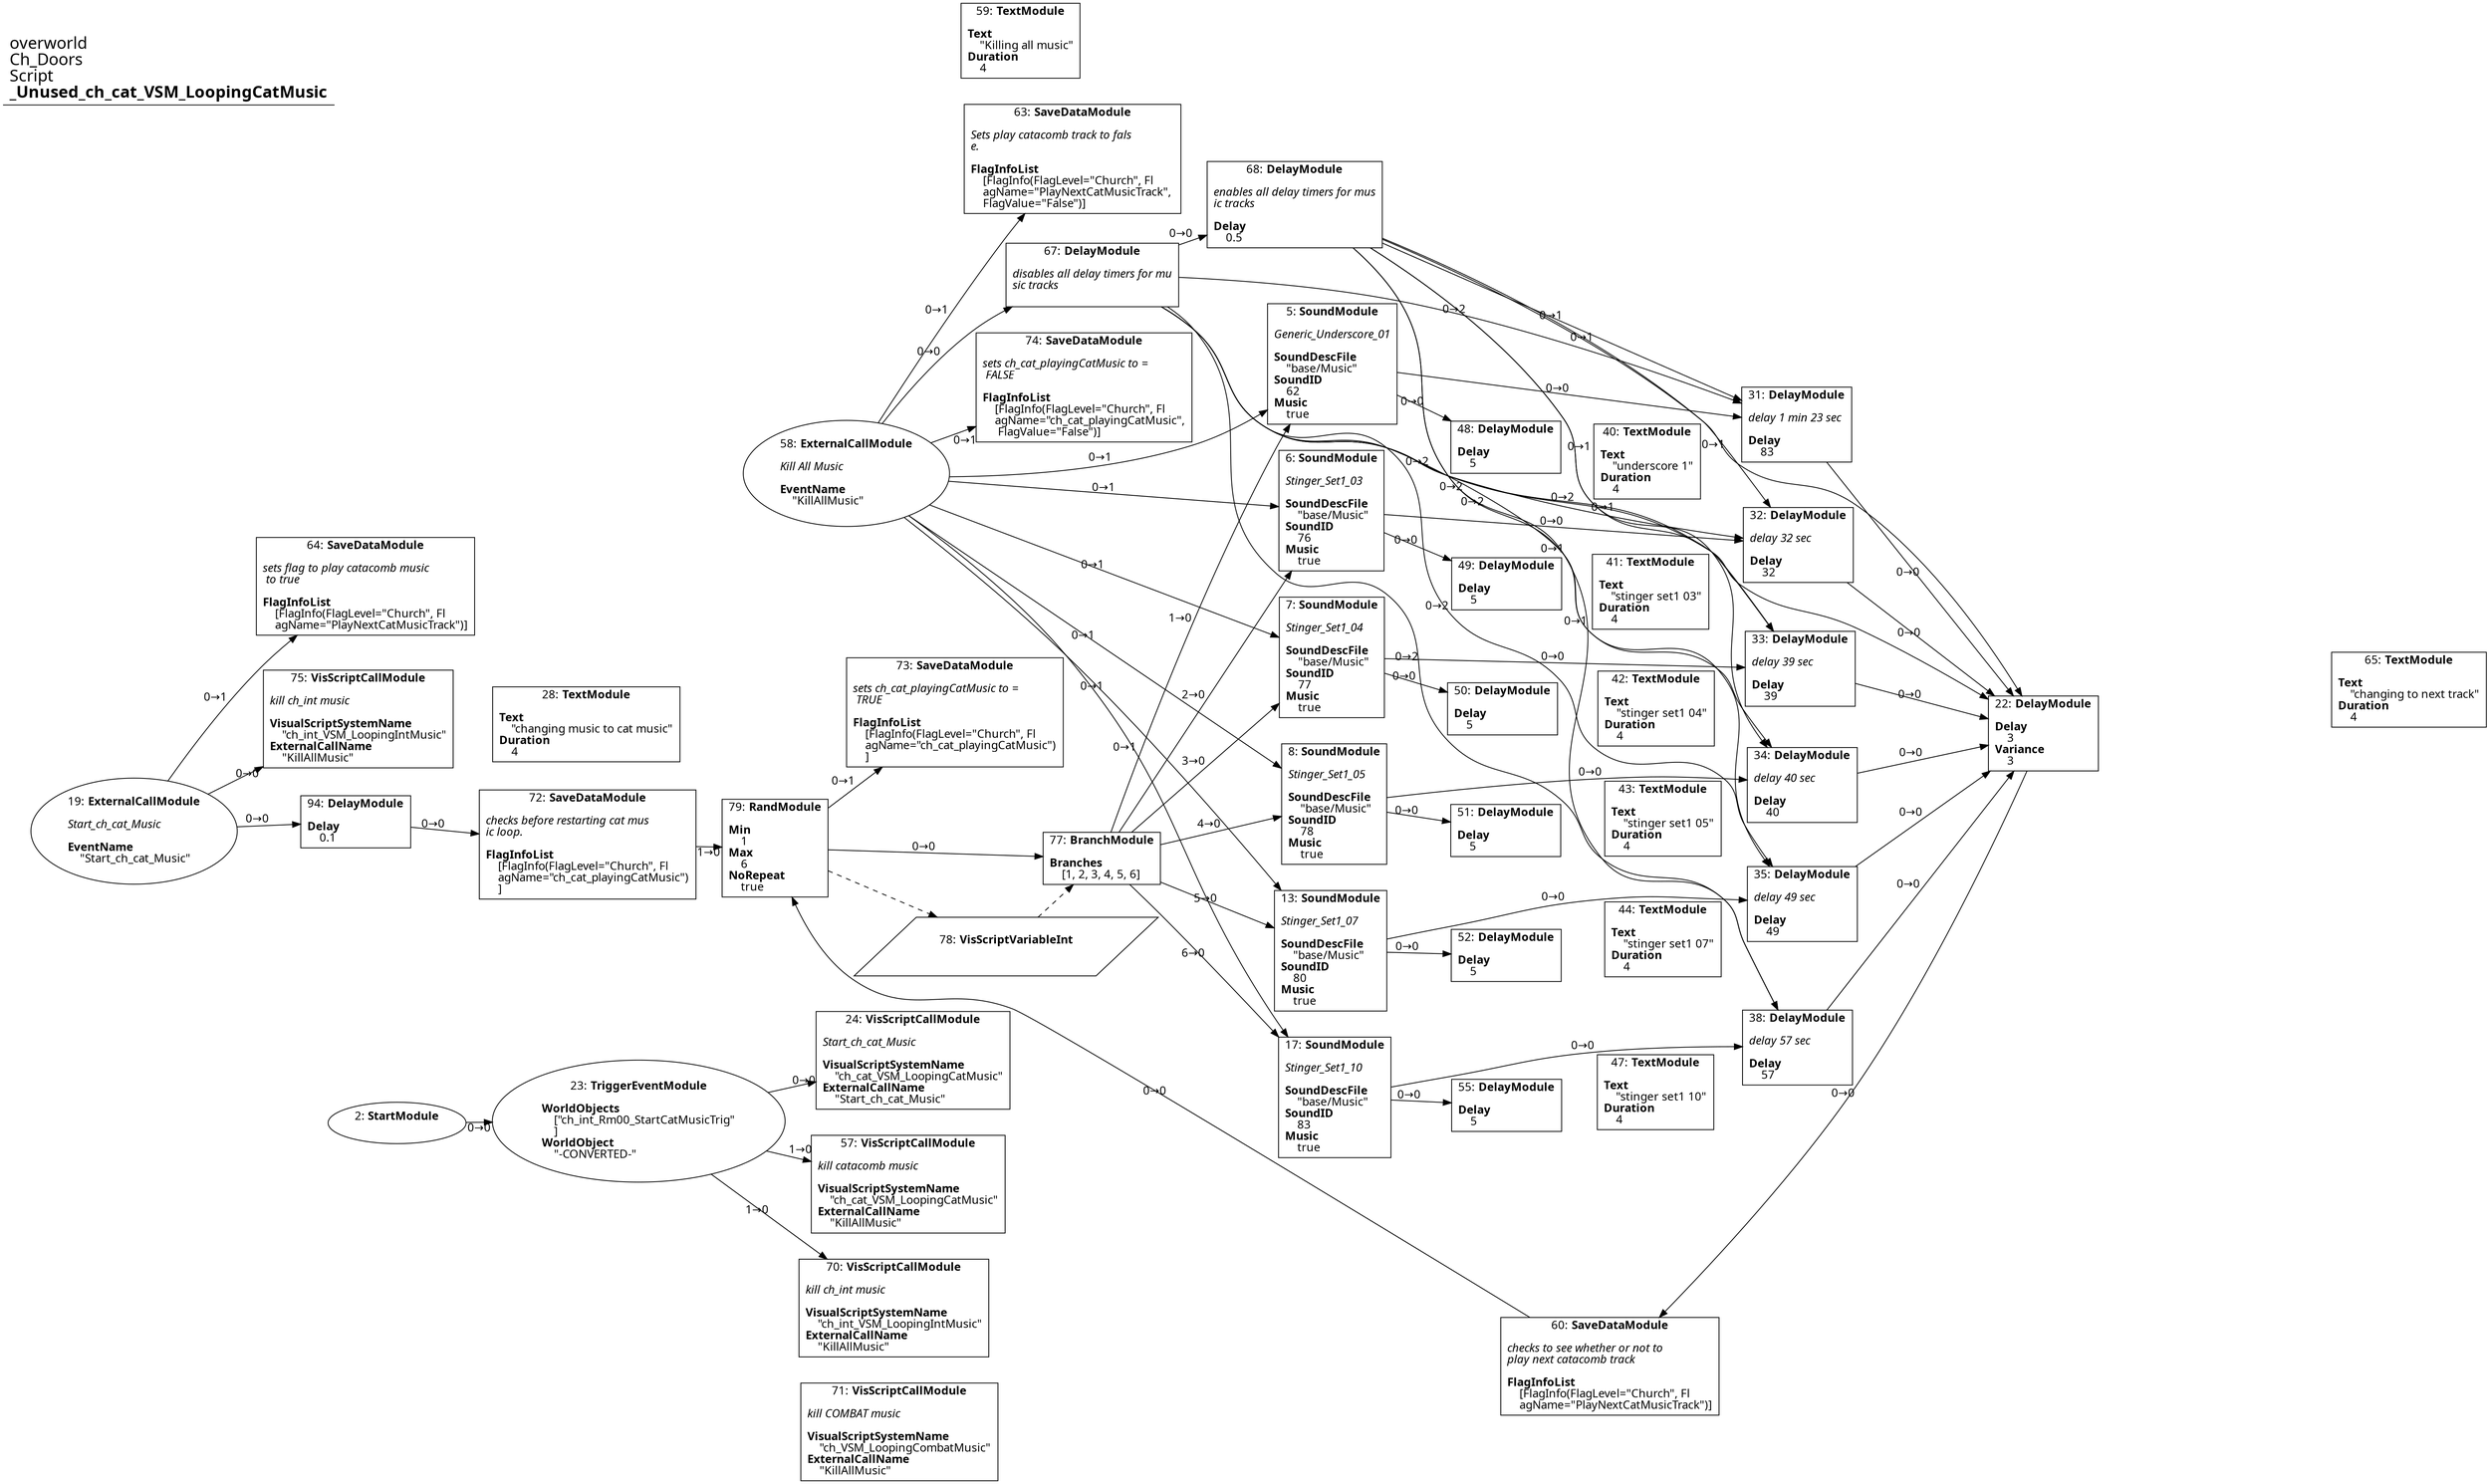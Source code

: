 digraph {
    layout = fdp;
    overlap = prism;
    sep = "+16";
    splines = spline;

    node [ shape = box ];

    graph [ fontname = "Segoe UI" ];
    node [ fontname = "Segoe UI" ];
    edge [ fontname = "Segoe UI" ];

    2 [ label = <2: <b>StartModule</b><br/><br/>> ];
    2 [ shape = oval ]
    2 [ pos = "0.033,0.11100001!" ];
    2 -> 23 [ label = "0→0" ];

    5 [ label = <5: <b>SoundModule</b><br/><br/><i>Generic_Underscore_01<br align="left"/></i><br align="left"/><b>SoundDescFile</b><br align="left"/>    &quot;base/Music&quot;<br align="left"/><b>SoundID</b><br align="left"/>    62<br align="left"/><b>Music</b><br align="left"/>    true<br align="left"/>> ];
    5 [ pos = "1.023,1.065!" ];
    5 -> 31 [ label = "0→0" ];
    5 -> 48 [ label = "0→0" ];

    6 [ label = <6: <b>SoundModule</b><br/><br/><i>Stinger_Set1_03<br align="left"/></i><br align="left"/><b>SoundDescFile</b><br align="left"/>    &quot;base/Music&quot;<br align="left"/><b>SoundID</b><br align="left"/>    76<br align="left"/><b>Music</b><br align="left"/>    true<br align="left"/>> ];
    6 [ pos = "1.0220001,0.90800005!" ];
    6 -> 32 [ label = "0→0" ];
    6 -> 49 [ label = "0→0" ];

    7 [ label = <7: <b>SoundModule</b><br/><br/><i>Stinger_Set1_04<br align="left"/></i><br align="left"/><b>SoundDescFile</b><br align="left"/>    &quot;base/Music&quot;<br align="left"/><b>SoundID</b><br align="left"/>    77<br align="left"/><b>Music</b><br align="left"/>    true<br align="left"/>> ];
    7 [ pos = "1.0220001,0.748!" ];
    7 -> 33 [ label = "0→0" ];
    7 -> 50 [ label = "0→0" ];

    8 [ label = <8: <b>SoundModule</b><br/><br/><i>Stinger_Set1_05<br align="left"/></i><br align="left"/><b>SoundDescFile</b><br align="left"/>    &quot;base/Music&quot;<br align="left"/><b>SoundID</b><br align="left"/>    78<br align="left"/><b>Music</b><br align="left"/>    true<br align="left"/>> ];
    8 [ pos = "1.024,0.596!" ];
    8 -> 34 [ label = "0→0" ];
    8 -> 51 [ label = "0→0" ];

    13 [ label = <13: <b>SoundModule</b><br/><br/><i>Stinger_Set1_07<br align="left"/></i><br align="left"/><b>SoundDescFile</b><br align="left"/>    &quot;base/Music&quot;<br align="left"/><b>SoundID</b><br align="left"/>    80<br align="left"/><b>Music</b><br align="left"/>    true<br align="left"/>> ];
    13 [ pos = "1.0200001,0.44400004!" ];
    13 -> 35 [ label = "0→0" ];
    13 -> 52 [ label = "0→0" ];

    17 [ label = <17: <b>SoundModule</b><br/><br/><i>Stinger_Set1_10<br align="left"/></i><br align="left"/><b>SoundDescFile</b><br align="left"/>    &quot;base/Music&quot;<br align="left"/><b>SoundID</b><br align="left"/>    83<br align="left"/><b>Music</b><br align="left"/>    true<br align="left"/>> ];
    17 [ pos = "1.0250001,0.26500002!" ];
    17 -> 38 [ label = "0→0" ];
    17 -> 55 [ label = "0→0" ];

    19 [ label = <19: <b>ExternalCallModule</b><br/><br/><i>Start_ch_cat_Music<br align="left"/></i><br align="left"/><b>EventName</b><br align="left"/>    &quot;Start_ch_cat_Music&quot;<br align="left"/>> ];
    19 [ shape = oval ]
    19 [ pos = "-0.44300002,0.55300003!" ];
    19 -> 64 [ label = "0→1" ];
    19 -> 75 [ label = "0→0" ];
    19 -> 94 [ label = "0→0" ];

    22 [ label = <22: <b>DelayModule</b><br/><br/><b>Delay</b><br align="left"/>    3<br align="left"/><b>Variance</b><br align="left"/>    3<br align="left"/>> ];
    22 [ pos = "1.9590001,0.666!" ];
    22 -> 60 [ label = "0→0" ];

    23 [ label = <23: <b>TriggerEventModule</b><br/><br/><b>WorldObjects</b><br align="left"/>    [&quot;ch_int_Rm00_StartCatMusicTrig&quot;<br align="left"/>    ]<br align="left"/><b>WorldObject</b><br align="left"/>    &quot;-CONVERTED-&quot;<br align="left"/>> ];
    23 [ shape = oval ]
    23 [ pos = "0.18800001,0.11100001!" ];
    23 -> 24 [ label = "0→0" ];
    23 -> 57 [ label = "1→0" ];
    23 -> 70 [ label = "1→0" ];

    24 [ label = <24: <b>VisScriptCallModule</b><br/><br/><i>Start_ch_cat_Music<br align="left"/></i><br align="left"/><b>VisualScriptSystemName</b><br align="left"/>    &quot;ch_cat_VSM_LoopingCatMusic&quot;<br align="left"/><b>ExternalCallName</b><br align="left"/>    &quot;Start_ch_cat_Music&quot;<br align="left"/>> ];
    24 [ pos = "0.437,0.14400001!" ];

    28 [ label = <28: <b>TextModule</b><br/><br/><b>Text</b><br align="left"/>    &quot;changing music to cat music&quot;<br align="left"/><b>Duration</b><br align="left"/>    4<br align="left"/>> ];
    28 [ pos = "0.031000001,0.64400005!" ];

    31 [ label = <31: <b>DelayModule</b><br/><br/><i>delay 1 min 23 sec<br align="left"/></i><br align="left"/><b>Delay</b><br align="left"/>    83<br align="left"/>> ];
    31 [ pos = "1.6350001,1.065!" ];
    31 -> 22 [ label = "0→0" ];

    32 [ label = <32: <b>DelayModule</b><br/><br/><i>delay 32 sec<br align="left"/></i><br align="left"/><b>Delay</b><br align="left"/>    32<br align="left"/>> ];
    32 [ pos = "1.6370001,0.90800005!" ];
    32 -> 22 [ label = "0→0" ];

    33 [ label = <33: <b>DelayModule</b><br/><br/><i>delay 39 sec<br align="left"/></i><br align="left"/><b>Delay</b><br align="left"/>    39<br align="left"/>> ];
    33 [ pos = "1.639,0.748!" ];
    33 -> 22 [ label = "0→0" ];

    34 [ label = <34: <b>DelayModule</b><br/><br/><i>delay 40 sec<br align="left"/></i><br align="left"/><b>Delay</b><br align="left"/>    40<br align="left"/>> ];
    34 [ pos = "1.639,0.596!" ];
    34 -> 22 [ label = "0→0" ];

    35 [ label = <35: <b>DelayModule</b><br/><br/><i>delay 49 sec<br align="left"/></i><br align="left"/><b>Delay</b><br align="left"/>    49<br align="left"/>> ];
    35 [ pos = "1.639,0.44700003!" ];
    35 -> 22 [ label = "0→0" ];

    38 [ label = <38: <b>DelayModule</b><br/><br/><i>delay 57 sec<br align="left"/></i><br align="left"/><b>Delay</b><br align="left"/>    57<br align="left"/>> ];
    38 [ pos = "1.6370001,0.26500002!" ];
    38 -> 22 [ label = "0→0" ];

    40 [ label = <40: <b>TextModule</b><br/><br/><b>Text</b><br align="left"/>    &quot;underscore 1&quot;<br align="left"/><b>Duration</b><br align="left"/>    4<br align="left"/>> ];
    40 [ pos = "1.4380001,1.011!" ];

    41 [ label = <41: <b>TextModule</b><br/><br/><b>Text</b><br align="left"/>    &quot;stinger set1 03&quot;<br align="left"/><b>Duration</b><br align="left"/>    4<br align="left"/>> ];
    41 [ pos = "1.4430001,0.846!" ];

    42 [ label = <42: <b>TextModule</b><br/><br/><b>Text</b><br align="left"/>    &quot;stinger set1 04&quot;<br align="left"/><b>Duration</b><br align="left"/>    4<br align="left"/>> ];
    42 [ pos = "1.4510001,0.698!" ];

    43 [ label = <43: <b>TextModule</b><br/><br/><b>Text</b><br align="left"/>    &quot;stinger set1 05&quot;<br align="left"/><b>Duration</b><br align="left"/>    4<br align="left"/>> ];
    43 [ pos = "1.465,0.554!" ];

    44 [ label = <44: <b>TextModule</b><br/><br/><b>Text</b><br align="left"/>    &quot;stinger set1 07&quot;<br align="left"/><b>Duration</b><br align="left"/>    4<br align="left"/>> ];
    44 [ pos = "1.4640001,0.40300003!" ];

    47 [ label = <47: <b>TextModule</b><br/><br/><b>Text</b><br align="left"/>    &quot;stinger set1 10&quot;<br align="left"/><b>Duration</b><br align="left"/>    4<br align="left"/>> ];
    47 [ pos = "1.4510001,0.216!" ];

    48 [ label = <48: <b>DelayModule</b><br/><br/><b>Delay</b><br align="left"/>    5<br align="left"/>> ];
    48 [ pos = "1.251,1.011!" ];

    49 [ label = <49: <b>DelayModule</b><br/><br/><b>Delay</b><br align="left"/>    5<br align="left"/>> ];
    49 [ pos = "1.253,0.846!" ];

    50 [ label = <50: <b>DelayModule</b><br/><br/><b>Delay</b><br align="left"/>    5<br align="left"/>> ];
    50 [ pos = "1.248,0.698!" ];

    51 [ label = <51: <b>DelayModule</b><br/><br/><b>Delay</b><br align="left"/>    5<br align="left"/>> ];
    51 [ pos = "1.253,0.554!" ];

    52 [ label = <52: <b>DelayModule</b><br/><br/><b>Delay</b><br align="left"/>    5<br align="left"/>> ];
    52 [ pos = "1.2540001,0.40300003!" ];

    55 [ label = <55: <b>DelayModule</b><br/><br/><b>Delay</b><br align="left"/>    5<br align="left"/>> ];
    55 [ pos = "1.2540001,0.216!" ];

    57 [ label = <57: <b>VisScriptCallModule</b><br/><br/><i>kill catacomb music<br align="left"/></i><br align="left"/><b>VisualScriptSystemName</b><br align="left"/>    &quot;ch_cat_VSM_LoopingCatMusic&quot;<br align="left"/><b>ExternalCallName</b><br align="left"/>    &quot;KillAllMusic&quot;<br align="left"/>> ];
    57 [ pos = "0.43600002,0.05!" ];

    58 [ label = <58: <b>ExternalCallModule</b><br/><br/><i>Kill All Music<br align="left"/></i><br align="left"/><b>EventName</b><br align="left"/>    &quot;KillAllMusic&quot;<br align="left"/>> ];
    58 [ shape = oval ]
    58 [ pos = "0.44300002,1.042!" ];
    58 -> 5 [ label = "0→1" ];
    58 -> 6 [ label = "0→1" ];
    58 -> 7 [ label = "0→1" ];
    58 -> 8 [ label = "0→1" ];
    58 -> 13 [ label = "0→1" ];
    58 -> 17 [ label = "0→1" ];
    58 -> 63 [ label = "0→1" ];
    58 -> 67 [ label = "0→0" ];
    58 -> 74 [ label = "0→1" ];

    59 [ label = <59: <b>TextModule</b><br/><br/><b>Text</b><br align="left"/>    &quot;Killing all music&quot;<br align="left"/><b>Duration</b><br align="left"/>    4<br align="left"/>> ];
    59 [ pos = "0.637,1.5320001!" ];

    60 [ label = <60: <b>SaveDataModule</b><br/><br/><i>checks to see whether or not to <br align="left"/>play next catacomb track<br align="left"/></i><br align="left"/><b>FlagInfoList</b><br align="left"/>    [FlagInfo(FlagLevel=&quot;Church&quot;, Fl<br align="left"/>    agName=&quot;PlayNextCatMusicTrack&quot;)]<br align="left"/>> ];
    60 [ pos = "1.389,-0.13000001!" ];
    60 -> 79 [ label = "0→0" ];

    63 [ label = <63: <b>SaveDataModule</b><br/><br/><i>Sets play catacomb track to fals<br align="left"/>e.<br align="left"/></i><br align="left"/><b>FlagInfoList</b><br align="left"/>    [FlagInfo(FlagLevel=&quot;Church&quot;, Fl<br align="left"/>    agName=&quot;PlayNextCatMusicTrack&quot;, <br align="left"/>    FlagValue=&quot;False&quot;)]<br align="left"/>> ];
    63 [ pos = "0.674,1.447!" ];

    64 [ label = <64: <b>SaveDataModule</b><br/><br/><i>sets flag to play catacomb music<br align="left"/> to true<br align="left"/></i><br align="left"/><b>FlagInfoList</b><br align="left"/>    [FlagInfo(FlagLevel=&quot;Church&quot;, Fl<br align="left"/>    agName=&quot;PlayNextCatMusicTrack&quot;)]<br align="left"/>> ];
    64 [ pos = "-0.19600001,0.83300006!" ];

    65 [ label = <65: <b>TextModule</b><br/><br/><b>Text</b><br align="left"/>    &quot;changing to next track&quot;<br align="left"/><b>Duration</b><br align="left"/>    4<br align="left"/>> ];
    65 [ pos = "2.4420002,0.726!" ];

    67 [ label = <67: <b>DelayModule</b><br/><br/><i>disables all delay timers for mu<br align="left"/>sic tracks<br align="left"/></i><br align="left"/>> ];
    67 [ pos = "0.698,1.276!" ];
    67 -> 31 [ label = "0→2" ];
    67 -> 32 [ label = "0→2" ];
    67 -> 33 [ label = "0→2" ];
    67 -> 34 [ label = "0→2" ];
    67 -> 35 [ label = "0→2" ];
    67 -> 38 [ label = "0→2" ];
    67 -> 22 [ label = "0→2" ];
    67 -> 68 [ label = "0→0" ];

    68 [ label = <68: <b>DelayModule</b><br/><br/><i>enables all delay timers for mus<br align="left"/>ic tracks<br align="left"/></i><br align="left"/><b>Delay</b><br align="left"/>    0.5<br align="left"/>> ];
    68 [ pos = "0.96000004,1.3720001!" ];
    68 -> 31 [ label = "0→1" ];
    68 -> 32 [ label = "0→1" ];
    68 -> 33 [ label = "0→1" ];
    68 -> 34 [ label = "0→1" ];
    68 -> 35 [ label = "0→1" ];
    68 -> 38 [ label = "0→1" ];
    68 -> 22 [ label = "0→1" ];

    70 [ label = <70: <b>VisScriptCallModule</b><br/><br/><i>kill ch_int music<br align="left"/></i><br align="left"/><b>VisualScriptSystemName</b><br align="left"/>    &quot;ch_int_VSM_LoopingIntMusic&quot;<br align="left"/><b>ExternalCallName</b><br align="left"/>    &quot;KillAllMusic&quot;<br align="left"/>> ];
    70 [ pos = "0.43,-0.046000004!" ];

    71 [ label = <71: <b>VisScriptCallModule</b><br/><br/><i>kill COMBAT music<br align="left"/></i><br align="left"/><b>VisualScriptSystemName</b><br align="left"/>    &quot;ch_VSM_LoopingCombatMusic&quot;<br align="left"/><b>ExternalCallName</b><br align="left"/>    &quot;KillAllMusic&quot;<br align="left"/>> ];
    71 [ pos = "0.43400002,-0.134!" ];

    72 [ label = <72: <b>SaveDataModule</b><br/><br/><i>checks before restarting cat mus<br align="left"/>ic loop.<br align="left"/></i><br align="left"/><b>FlagInfoList</b><br align="left"/>    [FlagInfo(FlagLevel=&quot;Church&quot;, Fl<br align="left"/>    agName=&quot;ch_cat_playingCatMusic&quot;)<br align="left"/>    ]<br align="left"/>> ];
    72 [ pos = "0.033,0.55300003!" ];
    72 -> 79 [ label = "1→0" ];

    73 [ label = <73: <b>SaveDataModule</b><br/><br/><i>sets ch_cat_playingCatMusic to =<br align="left"/> TRUE<br align="left"/></i><br align="left"/><b>FlagInfoList</b><br align="left"/>    [FlagInfo(FlagLevel=&quot;Church&quot;, Fl<br align="left"/>    agName=&quot;ch_cat_playingCatMusic&quot;)<br align="left"/>    ]<br align="left"/>> ];
    73 [ pos = "0.47000003,0.71400005!" ];

    74 [ label = <74: <b>SaveDataModule</b><br/><br/><i>sets ch_cat_playingCatMusic to =<br align="left"/> FALSE<br align="left"/></i><br align="left"/><b>FlagInfoList</b><br align="left"/>    [FlagInfo(FlagLevel=&quot;Church&quot;, Fl<br align="left"/>    agName=&quot;ch_cat_playingCatMusic&quot;,<br align="left"/>     FlagValue=&quot;False&quot;)]<br align="left"/>> ];
    74 [ pos = "0.688,1.131!" ];

    75 [ label = <75: <b>VisScriptCallModule</b><br/><br/><i>kill ch_int music<br align="left"/></i><br align="left"/><b>VisualScriptSystemName</b><br align="left"/>    &quot;ch_int_VSM_LoopingIntMusic&quot;<br align="left"/><b>ExternalCallName</b><br align="left"/>    &quot;KillAllMusic&quot;<br align="left"/>> ];
    75 [ pos = "-0.19800001,0.652!" ];

    77 [ label = <77: <b>BranchModule</b><br/><br/><b>Branches</b><br align="left"/>    [1, 2, 3, 4, 5, 6]<br align="left"/>> ];
    77 [ pos = "0.59000003,0.527!" ];
    77 -> 5 [ label = "1→0" ];
    77 -> 6 [ label = "2→0" ];
    77 -> 7 [ label = "3→0" ];
    77 -> 8 [ label = "4→0" ];
    77 -> 13 [ label = "5→0" ];
    77 -> 17 [ label = "6→0" ];
    78 -> 77 [ style = dashed ];

    78 [ label = <78: <b>VisScriptVariableInt</b><br/><br/>> ];
    78 [ shape = parallelogram ]
    78 [ pos = "0.46600002,0.43400002!" ];

    79 [ label = <79: <b>RandModule</b><br/><br/><b>Min</b><br align="left"/>    1<br align="left"/><b>Max</b><br align="left"/>    6<br align="left"/><b>NoRepeat</b><br align="left"/>    true<br align="left"/>> ];
    79 [ pos = "0.254,0.527!" ];
    79 -> 77 [ label = "0→0" ];
    79 -> 73 [ label = "0→1" ];
    79 -> 78 [ style = dashed ];

    94 [ label = <94: <b>DelayModule</b><br/><br/><b>Delay</b><br align="left"/>    0.1<br align="left"/>> ];
    94 [ pos = "-0.202,0.55300003!" ];
    94 -> 72 [ label = "0→0" ];

    title [ pos = "-0.44400004,1.5330001!" ];
    title [ shape = underline ];
    title [ label = <<font point-size="20">overworld<br align="left"/>Ch_Doors<br align="left"/>Script<br align="left"/><b>_Unused_ch_cat_VSM_LoopingCatMusic</b><br align="left"/></font>> ];
}

